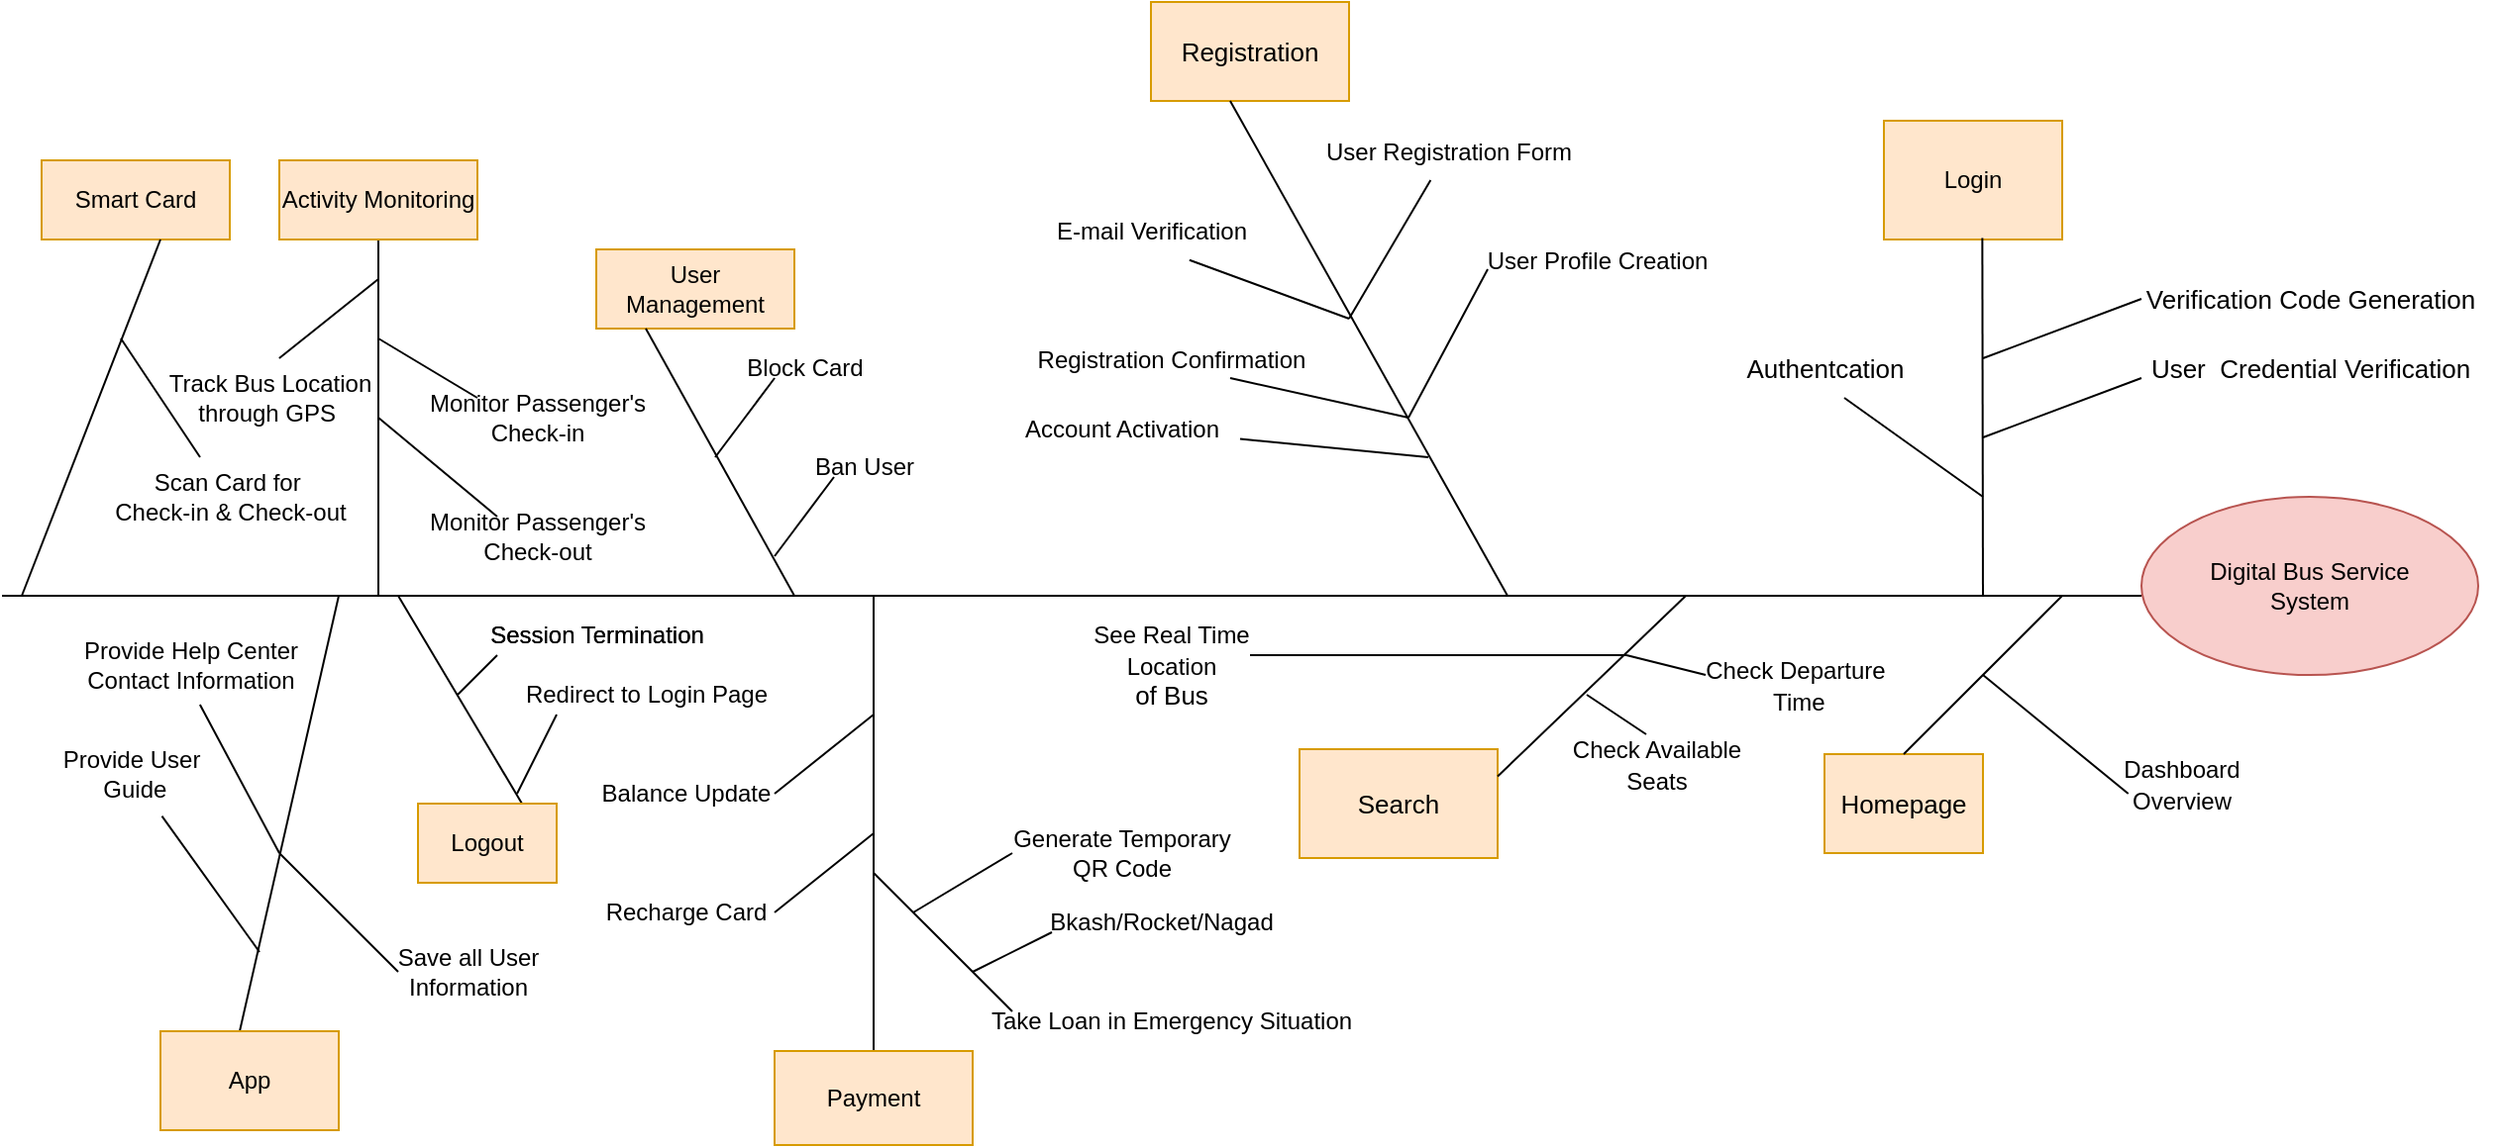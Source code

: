 <mxfile version="20.8.16" type="device"><diagram name="Page-1" id="W530KySoi1SPP48DlgcZ"><mxGraphModel dx="1167" dy="690" grid="1" gridSize="10" guides="1" tooltips="1" connect="1" arrows="1" fold="1" page="1" pageScale="1" pageWidth="850" pageHeight="1100" math="0" shadow="0"><root><mxCell id="0"/><mxCell id="1" parent="0"/><mxCell id="711dFvtHaXMibOMpzga7-1" value="Digital Bus Service &lt;br&gt;System" style="ellipse;whiteSpace=wrap;html=1;fillColor=#f8cecc;strokeColor=#b85450;" parent="1" vertex="1"><mxGeometry x="1080" y="280" width="170" height="90" as="geometry"/></mxCell><mxCell id="711dFvtHaXMibOMpzga7-2" value="" style="endArrow=none;html=1;rounded=0;" parent="1" edge="1"><mxGeometry width="50" height="50" relative="1" as="geometry"><mxPoint y="330" as="sourcePoint"/><mxPoint x="1080" y="330" as="targetPoint"/><Array as="points"><mxPoint x="320" y="330"/><mxPoint x="510" y="330"/><mxPoint x="900" y="330"/></Array></mxGeometry></mxCell><mxCell id="711dFvtHaXMibOMpzga7-3" value="Login" style="rounded=0;whiteSpace=wrap;html=1;fillColor=#ffe6cc;strokeColor=#d79b00;" parent="1" vertex="1"><mxGeometry x="950" y="90" width="90" height="60" as="geometry"/></mxCell><mxCell id="711dFvtHaXMibOMpzga7-5" value="&lt;font style=&quot;font-size: 13px;&quot;&gt;Verification Code Generation&lt;/font&gt;" style="text;html=1;align=center;verticalAlign=middle;resizable=0;points=[];autosize=1;strokeColor=none;fillColor=none;" parent="1" vertex="1"><mxGeometry x="1070" y="165" width="190" height="30" as="geometry"/></mxCell><mxCell id="711dFvtHaXMibOMpzga7-7" value="&lt;font style=&quot;font-size: 13px;&quot;&gt;User&amp;nbsp; Credential Verification&lt;/font&gt;" style="text;html=1;align=center;verticalAlign=middle;resizable=0;points=[];autosize=1;strokeColor=none;fillColor=none;" parent="1" vertex="1"><mxGeometry x="1075" y="200" width="180" height="30" as="geometry"/></mxCell><mxCell id="711dFvtHaXMibOMpzga7-9" value="&lt;font style=&quot;font-size: 13px;&quot;&gt;Authentcation&lt;/font&gt;" style="text;html=1;align=center;verticalAlign=middle;resizable=0;points=[];autosize=1;strokeColor=none;fillColor=none;" parent="1" vertex="1"><mxGeometry x="870" y="200" width="100" height="30" as="geometry"/></mxCell><mxCell id="711dFvtHaXMibOMpzga7-22" value="Homepage" style="rounded=0;whiteSpace=wrap;html=1;fontSize=13;fillColor=#ffe6cc;strokeColor=#d79b00;" parent="1" vertex="1"><mxGeometry x="920" y="410" width="80" height="50" as="geometry"/></mxCell><mxCell id="711dFvtHaXMibOMpzga7-23" value="" style="endArrow=none;html=1;rounded=0;fontSize=13;exitX=0.5;exitY=0;exitDx=0;exitDy=0;" parent="1" source="711dFvtHaXMibOMpzga7-22" edge="1"><mxGeometry width="50" height="50" relative="1" as="geometry"><mxPoint x="650" y="260" as="sourcePoint"/><mxPoint x="1040" y="330" as="targetPoint"/></mxGeometry></mxCell><mxCell id="711dFvtHaXMibOMpzga7-24" value="&lt;font style=&quot;font-size: 12px;&quot;&gt;Dashboard&lt;br&gt;Overview&lt;/font&gt;" style="text;html=1;align=center;verticalAlign=middle;resizable=0;points=[];autosize=1;strokeColor=none;fillColor=none;fontSize=13;" parent="1" vertex="1"><mxGeometry x="1060" y="405" width="80" height="40" as="geometry"/></mxCell><mxCell id="711dFvtHaXMibOMpzga7-26" value="Search" style="rounded=0;whiteSpace=wrap;html=1;fontSize=13;fillColor=#ffe6cc;strokeColor=#d79b00;" parent="1" vertex="1"><mxGeometry x="655" y="407.5" width="100" height="55" as="geometry"/></mxCell><mxCell id="711dFvtHaXMibOMpzga7-27" value="" style="endArrow=none;html=1;rounded=0;fontSize=13;exitX=1;exitY=0.25;exitDx=0;exitDy=0;" parent="1" source="711dFvtHaXMibOMpzga7-26" edge="1"><mxGeometry width="50" height="50" relative="1" as="geometry"><mxPoint x="690" y="320" as="sourcePoint"/><mxPoint x="850" y="330" as="targetPoint"/></mxGeometry></mxCell><mxCell id="711dFvtHaXMibOMpzga7-28" value="" style="endArrow=none;html=1;rounded=0;fontSize=13;entryX=0.552;entryY=0.988;entryDx=0;entryDy=0;entryPerimeter=0;" parent="1" target="711dFvtHaXMibOMpzga7-3" edge="1"><mxGeometry width="50" height="50" relative="1" as="geometry"><mxPoint x="1000" y="330" as="sourcePoint"/><mxPoint x="920" y="80" as="targetPoint"/></mxGeometry></mxCell><mxCell id="711dFvtHaXMibOMpzga7-33" value="" style="endArrow=none;html=1;rounded=0;fontSize=13;" parent="1" edge="1"><mxGeometry width="50" height="50" relative="1" as="geometry"><mxPoint x="1000" y="210" as="sourcePoint"/><mxPoint x="1080" y="180" as="targetPoint"/></mxGeometry></mxCell><mxCell id="711dFvtHaXMibOMpzga7-36" value="" style="endArrow=none;html=1;rounded=0;fontSize=13;" parent="1" edge="1"><mxGeometry width="50" height="50" relative="1" as="geometry"><mxPoint x="930" y="230" as="sourcePoint"/><mxPoint x="1000" y="280" as="targetPoint"/></mxGeometry></mxCell><mxCell id="711dFvtHaXMibOMpzga7-37" value="" style="endArrow=none;html=1;rounded=0;fontSize=13;" parent="1" edge="1"><mxGeometry width="50" height="50" relative="1" as="geometry"><mxPoint x="1000" y="250" as="sourcePoint"/><mxPoint x="1080" y="220" as="targetPoint"/></mxGeometry></mxCell><mxCell id="711dFvtHaXMibOMpzga7-38" value="" style="endArrow=none;html=1;rounded=0;fontSize=13;exitX=0.167;exitY=0.625;exitDx=0;exitDy=0;exitPerimeter=0;" parent="1" source="711dFvtHaXMibOMpzga7-24" edge="1"><mxGeometry width="50" height="50" relative="1" as="geometry"><mxPoint x="900" y="440" as="sourcePoint"/><mxPoint x="1000" y="370" as="targetPoint"/></mxGeometry></mxCell><mxCell id="711dFvtHaXMibOMpzga7-39" value="&lt;span style=&quot;font-size: 12px;&quot;&gt;See Real Time &lt;br&gt;Location&lt;br&gt;&lt;/span&gt;of Bus" style="text;html=1;align=center;verticalAlign=middle;resizable=0;points=[];autosize=1;strokeColor=none;fillColor=none;fontSize=13;" parent="1" vertex="1"><mxGeometry x="540" y="335" width="100" height="60" as="geometry"/></mxCell><mxCell id="711dFvtHaXMibOMpzga7-40" value="" style="endArrow=none;html=1;rounded=0;fontSize=13;" parent="1" edge="1"><mxGeometry width="50" height="50" relative="1" as="geometry"><mxPoint x="630" y="360" as="sourcePoint"/><mxPoint x="820" y="360" as="targetPoint"/></mxGeometry></mxCell><mxCell id="711dFvtHaXMibOMpzga7-41" value="Registration" style="rounded=0;whiteSpace=wrap;html=1;fontSize=13;fillColor=#ffe6cc;strokeColor=#d79b00;" parent="1" vertex="1"><mxGeometry x="580" y="30" width="100" height="50" as="geometry"/></mxCell><mxCell id="711dFvtHaXMibOMpzga7-42" value="" style="endArrow=none;html=1;rounded=0;fontSize=13;" parent="1" edge="1"><mxGeometry width="50" height="50" relative="1" as="geometry"><mxPoint x="620" y="80" as="sourcePoint"/><mxPoint x="760" y="330" as="targetPoint"/></mxGeometry></mxCell><mxCell id="711dFvtHaXMibOMpzga7-43" value="&lt;span style=&quot;font-size: 12px;&quot;&gt;User Registration Form&lt;/span&gt;" style="text;html=1;align=center;verticalAlign=middle;resizable=0;points=[];autosize=1;strokeColor=none;fillColor=none;fontSize=13;" parent="1" vertex="1"><mxGeometry x="655" y="90" width="150" height="30" as="geometry"/></mxCell><mxCell id="711dFvtHaXMibOMpzga7-44" value="&lt;span style=&quot;font-size: 12px;&quot;&gt;E-mail Verification&lt;/span&gt;" style="text;html=1;align=center;verticalAlign=middle;resizable=0;points=[];autosize=1;strokeColor=none;fillColor=none;fontSize=13;" parent="1" vertex="1"><mxGeometry x="520" y="130" width="120" height="30" as="geometry"/></mxCell><mxCell id="711dFvtHaXMibOMpzga7-45" value="" style="endArrow=none;html=1;rounded=0;fontSize=13;exitX=0.662;exitY=1.012;exitDx=0;exitDy=0;exitPerimeter=0;" parent="1" edge="1" source="711dFvtHaXMibOMpzga7-44"><mxGeometry width="50" height="50" relative="1" as="geometry"><mxPoint x="630" y="220" as="sourcePoint"/><mxPoint x="680" y="190" as="targetPoint"/></mxGeometry></mxCell><mxCell id="711dFvtHaXMibOMpzga7-46" value="" style="endArrow=none;html=1;rounded=0;fontSize=13;" parent="1" edge="1" target="711dFvtHaXMibOMpzga7-43"><mxGeometry width="50" height="50" relative="1" as="geometry"><mxPoint x="680" y="190" as="sourcePoint"/><mxPoint x="710" y="100" as="targetPoint"/></mxGeometry></mxCell><mxCell id="711dFvtHaXMibOMpzga7-51" value="" style="endArrow=none;html=1;rounded=0;fontSize=12;" parent="1" edge="1"><mxGeometry width="50" height="50" relative="1" as="geometry"><mxPoint x="440" y="560" as="sourcePoint"/><mxPoint x="440" y="330" as="targetPoint"/></mxGeometry></mxCell><mxCell id="711dFvtHaXMibOMpzga7-52" value="Payment" style="rounded=0;whiteSpace=wrap;html=1;fontSize=12;fillColor=#ffe6cc;strokeColor=#d79b00;" parent="1" vertex="1"><mxGeometry x="390" y="560" width="100" height="47.5" as="geometry"/></mxCell><mxCell id="711dFvtHaXMibOMpzga7-55" value="" style="endArrow=none;html=1;rounded=0;fontSize=12;" parent="1" edge="1"><mxGeometry width="50" height="50" relative="1" as="geometry"><mxPoint x="390" y="430" as="sourcePoint"/><mxPoint x="440" y="390" as="targetPoint"/></mxGeometry></mxCell><mxCell id="711dFvtHaXMibOMpzga7-56" value="" style="endArrow=none;html=1;rounded=0;fontSize=12;exitX=0.077;exitY=0.5;exitDx=0;exitDy=0;exitPerimeter=0;" parent="1" edge="1" source="-2AueOPGTqW4KVPzxfVH-11"><mxGeometry width="50" height="50" relative="1" as="geometry"><mxPoint x="500" y="480" as="sourcePoint"/><mxPoint x="460" y="490" as="targetPoint"/></mxGeometry></mxCell><mxCell id="711dFvtHaXMibOMpzga7-57" value="" style="endArrow=none;html=1;rounded=0;fontSize=12;" parent="1" edge="1"><mxGeometry width="50" height="50" relative="1" as="geometry"><mxPoint x="390" y="490" as="sourcePoint"/><mxPoint x="440" y="450" as="targetPoint"/></mxGeometry></mxCell><mxCell id="711dFvtHaXMibOMpzga7-58" value="" style="endArrow=none;html=1;rounded=0;fontSize=12;" parent="1" edge="1"><mxGeometry width="50" height="50" relative="1" as="geometry"><mxPoint x="510" y="540" as="sourcePoint"/><mxPoint x="440" y="470" as="targetPoint"/></mxGeometry></mxCell><mxCell id="711dFvtHaXMibOMpzga7-60" value="Recharge Card" style="text;html=1;align=center;verticalAlign=middle;resizable=0;points=[];autosize=1;strokeColor=none;fillColor=none;fontSize=12;" parent="1" vertex="1"><mxGeometry x="295" y="475" width="100" height="30" as="geometry"/></mxCell><mxCell id="711dFvtHaXMibOMpzga7-61" value="Balance Update" style="text;html=1;align=center;verticalAlign=middle;resizable=0;points=[];autosize=1;strokeColor=none;fillColor=none;fontSize=12;" parent="1" vertex="1"><mxGeometry x="290" y="415" width="110" height="30" as="geometry"/></mxCell><mxCell id="711dFvtHaXMibOMpzga7-64" value="Take Loan in Emergency Situation" style="text;html=1;align=center;verticalAlign=middle;resizable=0;points=[];autosize=1;strokeColor=none;fillColor=none;fontSize=12;" parent="1" vertex="1"><mxGeometry x="485" y="530" width="210" height="30" as="geometry"/></mxCell><mxCell id="711dFvtHaXMibOMpzga7-65" value="" style="endArrow=none;html=1;rounded=0;fontSize=12;" parent="1" edge="1"><mxGeometry width="50" height="50" relative="1" as="geometry"><mxPoint x="490" y="520" as="sourcePoint"/><mxPoint x="530" y="500" as="targetPoint"/></mxGeometry></mxCell><mxCell id="711dFvtHaXMibOMpzga7-66" value="Bkash/Rocket/Nagad" style="text;html=1;align=center;verticalAlign=middle;resizable=0;points=[];autosize=1;strokeColor=none;fillColor=none;fontSize=12;" parent="1" vertex="1"><mxGeometry x="515" y="480" width="140" height="30" as="geometry"/></mxCell><mxCell id="711dFvtHaXMibOMpzga7-73" value="" style="endArrow=none;html=1;rounded=0;fontSize=12;exitX=0.75;exitY=0;exitDx=0;exitDy=0;" parent="1" source="711dFvtHaXMibOMpzga7-75" edge="1"><mxGeometry width="50" height="50" relative="1" as="geometry"><mxPoint x="240" y="400" as="sourcePoint"/><mxPoint x="200" y="330" as="targetPoint"/></mxGeometry></mxCell><mxCell id="711dFvtHaXMibOMpzga7-75" value="Logout" style="rounded=0;whiteSpace=wrap;html=1;fontSize=12;fillColor=#ffe6cc;strokeColor=#d79b00;" parent="1" vertex="1"><mxGeometry x="210" y="435" width="70" height="40" as="geometry"/></mxCell><mxCell id="711dFvtHaXMibOMpzga7-76" value="" style="endArrow=none;html=1;rounded=0;fontSize=12;" parent="1" edge="1"><mxGeometry width="50" height="50" relative="1" as="geometry"><mxPoint x="230" y="380" as="sourcePoint"/><mxPoint x="250" y="360" as="targetPoint"/></mxGeometry></mxCell><mxCell id="711dFvtHaXMibOMpzga7-77" value="Session Termination" style="text;html=1;align=center;verticalAlign=middle;resizable=0;points=[];autosize=1;strokeColor=none;fillColor=none;fontSize=12;" parent="1" vertex="1"><mxGeometry x="235" y="335" width="130" height="30" as="geometry"/></mxCell><mxCell id="711dFvtHaXMibOMpzga7-78" value="User&lt;br&gt;Management" style="rounded=0;whiteSpace=wrap;html=1;fontSize=12;fillColor=#ffe6cc;strokeColor=#d79b00;" parent="1" vertex="1"><mxGeometry x="300" y="155" width="100" height="40" as="geometry"/></mxCell><mxCell id="711dFvtHaXMibOMpzga7-79" value="" style="endArrow=none;html=1;rounded=0;fontSize=12;entryX=0.25;entryY=1;entryDx=0;entryDy=0;" parent="1" target="711dFvtHaXMibOMpzga7-78" edge="1"><mxGeometry width="50" height="50" relative="1" as="geometry"><mxPoint x="400" y="330" as="sourcePoint"/><mxPoint x="330" y="190" as="targetPoint"/></mxGeometry></mxCell><mxCell id="711dFvtHaXMibOMpzga7-80" value="" style="endArrow=none;html=1;rounded=0;fontSize=12;entryX=0.313;entryY=0.667;entryDx=0;entryDy=0;entryPerimeter=0;" parent="1" edge="1" target="711dFvtHaXMibOMpzga7-81"><mxGeometry width="50" height="50" relative="1" as="geometry"><mxPoint x="360" y="260" as="sourcePoint"/><mxPoint x="380" y="200" as="targetPoint"/></mxGeometry></mxCell><mxCell id="711dFvtHaXMibOMpzga7-81" value="Block Card" style="text;html=1;align=center;verticalAlign=middle;resizable=0;points=[];autosize=1;strokeColor=none;fillColor=none;fontSize=12;" parent="1" vertex="1"><mxGeometry x="365" y="200" width="80" height="30" as="geometry"/></mxCell><mxCell id="711dFvtHaXMibOMpzga7-82" value="" style="endArrow=none;html=1;rounded=0;fontSize=12;entryX=0.5;entryY=1;entryDx=0;entryDy=0;" parent="1" target="711dFvtHaXMibOMpzga7-83" edge="1"><mxGeometry width="50" height="50" relative="1" as="geometry"><mxPoint x="190" y="330" as="sourcePoint"/><mxPoint x="220" y="160" as="targetPoint"/></mxGeometry></mxCell><mxCell id="711dFvtHaXMibOMpzga7-83" value="Activity Monitoring" style="rounded=0;whiteSpace=wrap;html=1;fontSize=12;fillColor=#ffe6cc;strokeColor=#d79b00;" parent="1" vertex="1"><mxGeometry x="140" y="110" width="100" height="40" as="geometry"/></mxCell><mxCell id="711dFvtHaXMibOMpzga7-84" value="" style="endArrow=none;html=1;rounded=0;fontSize=12;entryX=0.269;entryY=0.25;entryDx=0;entryDy=0;entryPerimeter=0;" parent="1" target="711dFvtHaXMibOMpzga7-86" edge="1"><mxGeometry width="50" height="50" relative="1" as="geometry"><mxPoint x="190" y="200" as="sourcePoint"/><mxPoint x="250" y="250" as="targetPoint"/></mxGeometry></mxCell><mxCell id="711dFvtHaXMibOMpzga7-86" value="Monitor Passenger's&lt;br&gt;Check-in" style="text;html=1;align=center;verticalAlign=middle;resizable=0;points=[];autosize=1;strokeColor=none;fillColor=none;fontSize=12;" parent="1" vertex="1"><mxGeometry x="205" y="220" width="130" height="40" as="geometry"/></mxCell><mxCell id="711dFvtHaXMibOMpzga7-95" value="" style="endArrow=none;html=1;rounded=0;fontSize=12;" parent="1" edge="1"><mxGeometry width="50" height="50" relative="1" as="geometry"><mxPoint x="170" y="330" as="sourcePoint"/><mxPoint x="120" y="550" as="targetPoint"/></mxGeometry></mxCell><mxCell id="711dFvtHaXMibOMpzga7-96" value="App" style="rounded=0;whiteSpace=wrap;html=1;fontSize=12;fillColor=#ffe6cc;strokeColor=#d79b00;" parent="1" vertex="1"><mxGeometry x="80" y="550" width="90" height="50" as="geometry"/></mxCell><mxCell id="711dFvtHaXMibOMpzga7-97" value="" style="endArrow=none;html=1;rounded=0;fontSize=12;" parent="1" edge="1"><mxGeometry width="50" height="50" relative="1" as="geometry"><mxPoint x="140" y="460" as="sourcePoint"/><mxPoint x="200" y="520" as="targetPoint"/></mxGeometry></mxCell><mxCell id="711dFvtHaXMibOMpzga7-100" value="Save all User &lt;br&gt;Information" style="text;html=1;align=center;verticalAlign=middle;resizable=0;points=[];autosize=1;strokeColor=none;fillColor=none;fontSize=12;" parent="1" vertex="1"><mxGeometry x="190" y="500" width="90" height="40" as="geometry"/></mxCell><mxCell id="711dFvtHaXMibOMpzga7-103" value="" style="endArrow=none;html=1;rounded=0;fontSize=12;exitX=0.538;exitY=0.833;exitDx=0;exitDy=0;exitPerimeter=0;" parent="1" edge="1"><mxGeometry width="50" height="50" relative="1" as="geometry"><mxPoint x="99.94" y="384.99" as="sourcePoint"/><mxPoint x="140" y="460" as="targetPoint"/></mxGeometry></mxCell><mxCell id="711dFvtHaXMibOMpzga7-105" value="Smart Card" style="rounded=0;whiteSpace=wrap;html=1;fontSize=12;fillColor=#ffe6cc;strokeColor=#d79b00;" parent="1" vertex="1"><mxGeometry x="20" y="110" width="95" height="40" as="geometry"/></mxCell><mxCell id="711dFvtHaXMibOMpzga7-106" value="" style="endArrow=none;html=1;rounded=0;fontSize=12;" parent="1" edge="1"><mxGeometry width="50" height="50" relative="1" as="geometry"><mxPoint x="10" y="330" as="sourcePoint"/><mxPoint x="80" y="150" as="targetPoint"/></mxGeometry></mxCell><mxCell id="711dFvtHaXMibOMpzga7-107" value="" style="endArrow=none;html=1;rounded=0;fontSize=12;" parent="1" edge="1"><mxGeometry width="50" height="50" relative="1" as="geometry"><mxPoint x="60" y="200" as="sourcePoint"/><mxPoint x="100" y="260" as="targetPoint"/></mxGeometry></mxCell><mxCell id="711dFvtHaXMibOMpzga7-108" value="Scan Card for&amp;nbsp;&lt;br&gt;Check-in &amp;amp; Check-out" style="text;html=1;align=center;verticalAlign=middle;resizable=0;points=[];autosize=1;strokeColor=none;fillColor=none;fontSize=12;" parent="1" vertex="1"><mxGeometry x="45" y="260" width="140" height="40" as="geometry"/></mxCell><mxCell id="-2AueOPGTqW4KVPzxfVH-1" value="&lt;span style=&quot;font-size: 12px;&quot;&gt;User Profile Creation&lt;/span&gt;" style="text;html=1;align=center;verticalAlign=middle;resizable=0;points=[];autosize=1;strokeColor=none;fillColor=none;fontSize=13;" vertex="1" parent="1"><mxGeometry x="740" y="145" width="130" height="30" as="geometry"/></mxCell><mxCell id="-2AueOPGTqW4KVPzxfVH-2" value="&lt;span style=&quot;font-size: 12px;&quot;&gt;Account Activation&lt;/span&gt;" style="text;html=1;align=center;verticalAlign=middle;resizable=0;points=[];autosize=1;strokeColor=none;fillColor=none;fontSize=13;" vertex="1" parent="1"><mxGeometry x="505" y="230" width="120" height="30" as="geometry"/></mxCell><mxCell id="-2AueOPGTqW4KVPzxfVH-3" value="&lt;span style=&quot;font-size: 12px;&quot;&gt;Registration Confirmation&lt;/span&gt;" style="text;html=1;align=center;verticalAlign=middle;resizable=0;points=[];autosize=1;strokeColor=none;fillColor=none;fontSize=13;" vertex="1" parent="1"><mxGeometry x="510" y="195" width="160" height="30" as="geometry"/></mxCell><mxCell id="-2AueOPGTqW4KVPzxfVH-4" value="" style="endArrow=none;html=1;rounded=0;fontSize=13;entryX=0.077;entryY=0.667;entryDx=0;entryDy=0;entryPerimeter=0;" edge="1" parent="1" target="-2AueOPGTqW4KVPzxfVH-1"><mxGeometry width="50" height="50" relative="1" as="geometry"><mxPoint x="710" y="240" as="sourcePoint"/><mxPoint x="720" y="110" as="targetPoint"/></mxGeometry></mxCell><mxCell id="-2AueOPGTqW4KVPzxfVH-5" value="" style="endArrow=none;html=1;rounded=0;fontSize=13;" edge="1" parent="1" target="-2AueOPGTqW4KVPzxfVH-2"><mxGeometry width="50" height="50" relative="1" as="geometry"><mxPoint x="720" y="260" as="sourcePoint"/><mxPoint x="730" y="120" as="targetPoint"/></mxGeometry></mxCell><mxCell id="-2AueOPGTqW4KVPzxfVH-6" value="" style="endArrow=none;html=1;rounded=0;fontSize=13;" edge="1" parent="1"><mxGeometry width="50" height="50" relative="1" as="geometry"><mxPoint x="620" y="220" as="sourcePoint"/><mxPoint x="710" y="240" as="targetPoint"/></mxGeometry></mxCell><mxCell id="-2AueOPGTqW4KVPzxfVH-7" value="&lt;span style=&quot;font-size: 12px;&quot;&gt;Check Departure&lt;br&gt;&amp;nbsp;Time&lt;/span&gt;" style="text;html=1;align=center;verticalAlign=middle;resizable=0;points=[];autosize=1;strokeColor=none;fillColor=none;fontSize=13;" vertex="1" parent="1"><mxGeometry x="850" y="355" width="110" height="40" as="geometry"/></mxCell><mxCell id="-2AueOPGTqW4KVPzxfVH-8" value="&lt;span style=&quot;font-size: 12px;&quot;&gt;Check Available &lt;br&gt;Seats&lt;/span&gt;" style="text;html=1;align=center;verticalAlign=middle;resizable=0;points=[];autosize=1;strokeColor=none;fillColor=none;fontSize=13;" vertex="1" parent="1"><mxGeometry x="780" y="395" width="110" height="40" as="geometry"/></mxCell><mxCell id="-2AueOPGTqW4KVPzxfVH-9" value="" style="endArrow=none;html=1;rounded=0;fontSize=13;" edge="1" parent="1"><mxGeometry width="50" height="50" relative="1" as="geometry"><mxPoint x="830" y="400" as="sourcePoint"/><mxPoint x="800" y="380" as="targetPoint"/></mxGeometry></mxCell><mxCell id="-2AueOPGTqW4KVPzxfVH-10" value="" style="endArrow=none;html=1;rounded=0;fontSize=13;exitX=0.091;exitY=0.375;exitDx=0;exitDy=0;exitPerimeter=0;" edge="1" parent="1" source="-2AueOPGTqW4KVPzxfVH-7"><mxGeometry width="50" height="50" relative="1" as="geometry"><mxPoint x="740" y="280" as="sourcePoint"/><mxPoint x="820" y="360" as="targetPoint"/></mxGeometry></mxCell><mxCell id="-2AueOPGTqW4KVPzxfVH-11" value="Generate Temporary&lt;br&gt;QR Code" style="text;html=1;align=center;verticalAlign=middle;resizable=0;points=[];autosize=1;strokeColor=none;fillColor=none;fontSize=12;" vertex="1" parent="1"><mxGeometry x="500" y="440" width="130" height="40" as="geometry"/></mxCell><mxCell id="-2AueOPGTqW4KVPzxfVH-12" value="Session Termination" style="text;html=1;align=center;verticalAlign=middle;resizable=0;points=[];autosize=1;strokeColor=none;fillColor=none;fontSize=12;" vertex="1" parent="1"><mxGeometry x="235" y="335" width="130" height="30" as="geometry"/></mxCell><mxCell id="-2AueOPGTqW4KVPzxfVH-13" value="Redirect to Login Page" style="text;html=1;align=center;verticalAlign=middle;resizable=0;points=[];autosize=1;strokeColor=none;fillColor=none;fontSize=12;" vertex="1" parent="1"><mxGeometry x="250" y="365" width="150" height="30" as="geometry"/></mxCell><mxCell id="-2AueOPGTqW4KVPzxfVH-14" value="" style="endArrow=none;html=1;rounded=0;fontSize=12;entryX=0.2;entryY=0.833;entryDx=0;entryDy=0;entryPerimeter=0;" edge="1" parent="1" target="-2AueOPGTqW4KVPzxfVH-13"><mxGeometry width="50" height="50" relative="1" as="geometry"><mxPoint x="260" y="430" as="sourcePoint"/><mxPoint x="270" y="360" as="targetPoint"/></mxGeometry></mxCell><mxCell id="-2AueOPGTqW4KVPzxfVH-15" value="Ban User" style="text;html=1;align=center;verticalAlign=middle;resizable=0;points=[];autosize=1;strokeColor=none;fillColor=none;fontSize=12;" vertex="1" parent="1"><mxGeometry x="400" y="250" width="70" height="30" as="geometry"/></mxCell><mxCell id="-2AueOPGTqW4KVPzxfVH-16" value="" style="endArrow=none;html=1;rounded=0;fontSize=12;" edge="1" parent="1"><mxGeometry width="50" height="50" relative="1" as="geometry"><mxPoint x="390" y="310" as="sourcePoint"/><mxPoint x="420" y="270" as="targetPoint"/></mxGeometry></mxCell><mxCell id="-2AueOPGTqW4KVPzxfVH-17" value="Monitor Passenger's &lt;br&gt;Check-out" style="text;html=1;align=center;verticalAlign=middle;resizable=0;points=[];autosize=1;strokeColor=none;fillColor=none;fontSize=12;" vertex="1" parent="1"><mxGeometry x="205" y="280" width="130" height="40" as="geometry"/></mxCell><mxCell id="-2AueOPGTqW4KVPzxfVH-18" value="" style="endArrow=none;html=1;rounded=0;fontSize=12;entryX=0.346;entryY=0.25;entryDx=0;entryDy=0;entryPerimeter=0;" edge="1" parent="1" target="-2AueOPGTqW4KVPzxfVH-17"><mxGeometry width="50" height="50" relative="1" as="geometry"><mxPoint x="190" y="240" as="sourcePoint"/><mxPoint x="249.97" y="230" as="targetPoint"/></mxGeometry></mxCell><mxCell id="-2AueOPGTqW4KVPzxfVH-19" value="Track Bus Location&lt;br&gt;through GPS&amp;nbsp;" style="text;html=1;align=center;verticalAlign=middle;resizable=0;points=[];autosize=1;strokeColor=none;fillColor=none;fontSize=12;" vertex="1" parent="1"><mxGeometry x="70" y="210" width="130" height="40" as="geometry"/></mxCell><mxCell id="-2AueOPGTqW4KVPzxfVH-20" value="" style="endArrow=none;html=1;rounded=0;fontSize=12;entryX=0.538;entryY=0;entryDx=0;entryDy=0;entryPerimeter=0;" edge="1" parent="1" target="-2AueOPGTqW4KVPzxfVH-19"><mxGeometry width="50" height="50" relative="1" as="geometry"><mxPoint x="190" y="170" as="sourcePoint"/><mxPoint x="249.97" y="240" as="targetPoint"/></mxGeometry></mxCell><mxCell id="-2AueOPGTqW4KVPzxfVH-21" value="Provide Help Center&lt;br&gt;Contact Information" style="text;html=1;align=center;verticalAlign=middle;resizable=0;points=[];autosize=1;strokeColor=none;fillColor=none;fontSize=12;" vertex="1" parent="1"><mxGeometry x="30" y="345" width="130" height="40" as="geometry"/></mxCell><mxCell id="-2AueOPGTqW4KVPzxfVH-22" value="Provide User&lt;br&gt;&amp;nbsp;Guide" style="text;html=1;align=center;verticalAlign=middle;resizable=0;points=[];autosize=1;strokeColor=none;fillColor=none;fontSize=12;" vertex="1" parent="1"><mxGeometry x="20" y="400" width="90" height="40" as="geometry"/></mxCell><mxCell id="-2AueOPGTqW4KVPzxfVH-23" value="" style="endArrow=none;html=1;rounded=0;fontSize=12;exitX=0.675;exitY=1.032;exitDx=0;exitDy=0;exitPerimeter=0;" edge="1" parent="1" source="-2AueOPGTqW4KVPzxfVH-22"><mxGeometry width="50" height="50" relative="1" as="geometry"><mxPoint x="109.94" y="394.99" as="sourcePoint"/><mxPoint x="130" y="510" as="targetPoint"/></mxGeometry></mxCell></root></mxGraphModel></diagram></mxfile>